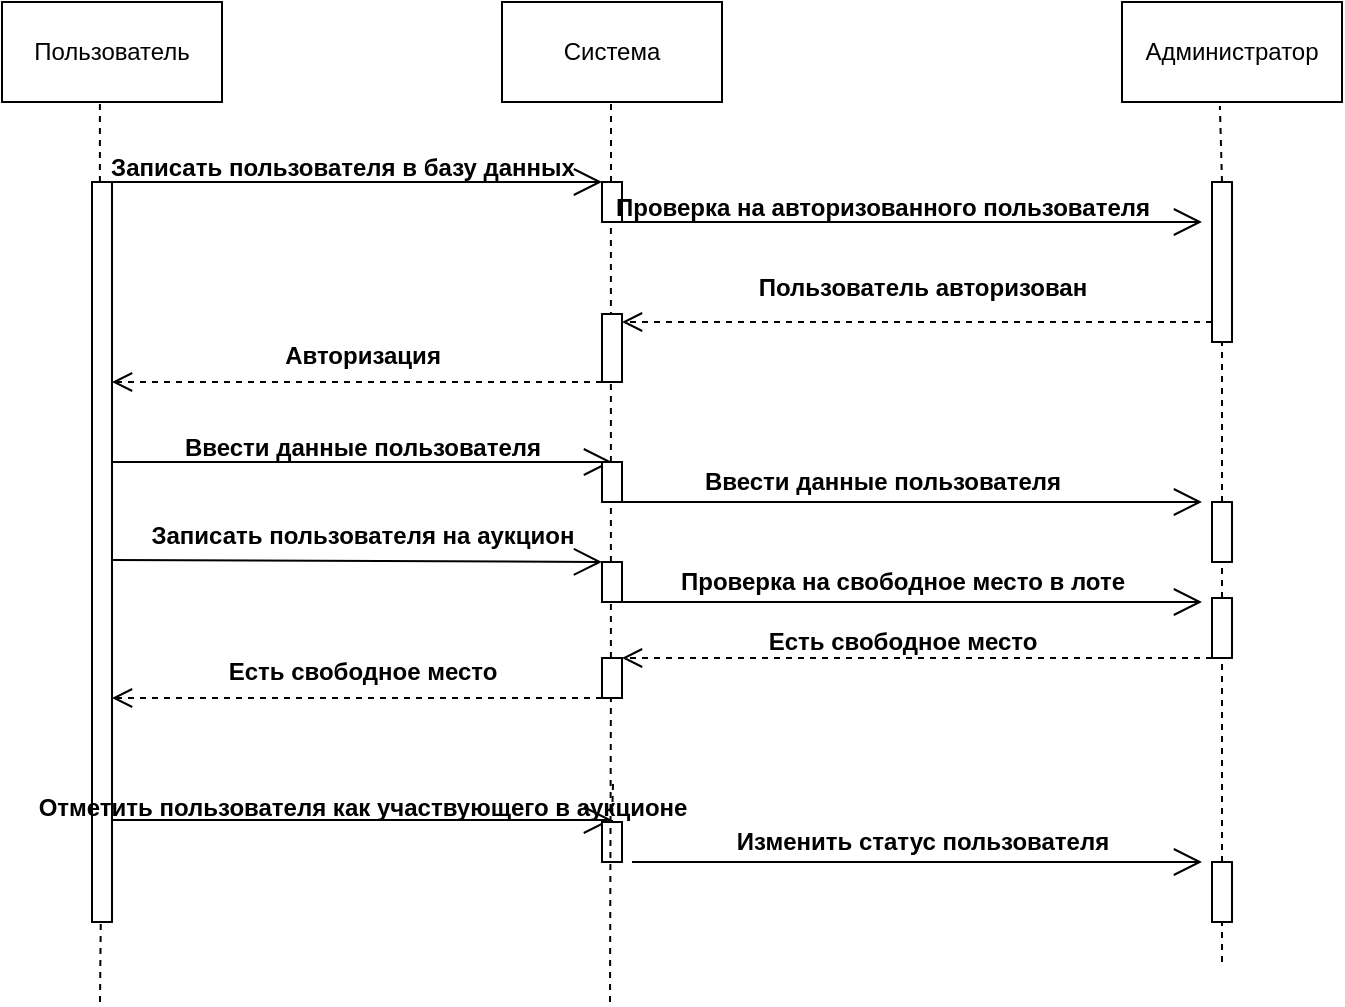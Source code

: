 <mxfile version="27.1.1">
  <diagram name="Страница — 1" id="xv8abH6Gn7maXqwiPjnm">
    <mxGraphModel dx="797" dy="391" grid="1" gridSize="10" guides="1" tooltips="1" connect="1" arrows="1" fold="1" page="1" pageScale="1" pageWidth="827" pageHeight="1169" math="0" shadow="0">
      <root>
        <mxCell id="0" />
        <mxCell id="1" parent="0" />
        <mxCell id="B3g7HZk14HjYSBp_AV-u-1" value="Пользователь" style="html=1;whiteSpace=wrap;" vertex="1" parent="1">
          <mxGeometry x="70" y="60" width="110" height="50" as="geometry" />
        </mxCell>
        <mxCell id="B3g7HZk14HjYSBp_AV-u-2" value="Система" style="html=1;whiteSpace=wrap;" vertex="1" parent="1">
          <mxGeometry x="320" y="60" width="110" height="50" as="geometry" />
        </mxCell>
        <mxCell id="B3g7HZk14HjYSBp_AV-u-3" value="Администратор" style="html=1;whiteSpace=wrap;" vertex="1" parent="1">
          <mxGeometry x="630" y="60" width="110" height="50" as="geometry" />
        </mxCell>
        <mxCell id="B3g7HZk14HjYSBp_AV-u-4" value="" style="endArrow=none;dashed=1;html=1;rounded=0;entryX=0.445;entryY=0.98;entryDx=0;entryDy=0;entryPerimeter=0;" edge="1" parent="1" source="B3g7HZk14HjYSBp_AV-u-9" target="B3g7HZk14HjYSBp_AV-u-1">
          <mxGeometry width="50" height="50" relative="1" as="geometry">
            <mxPoint x="120" y="450" as="sourcePoint" />
            <mxPoint x="150" y="170" as="targetPoint" />
          </mxGeometry>
        </mxCell>
        <mxCell id="B3g7HZk14HjYSBp_AV-u-5" value="" style="endArrow=none;dashed=1;html=1;rounded=0;entryX=0.445;entryY=0.98;entryDx=0;entryDy=0;entryPerimeter=0;" edge="1" parent="1" source="B3g7HZk14HjYSBp_AV-u-11">
          <mxGeometry width="50" height="50" relative="1" as="geometry">
            <mxPoint x="375.5" y="451" as="sourcePoint" />
            <mxPoint x="374.5" y="110" as="targetPoint" />
          </mxGeometry>
        </mxCell>
        <mxCell id="B3g7HZk14HjYSBp_AV-u-6" value="" style="endArrow=none;dashed=1;html=1;rounded=0;entryX=0.445;entryY=1.04;entryDx=0;entryDy=0;entryPerimeter=0;" edge="1" parent="1" target="B3g7HZk14HjYSBp_AV-u-3">
          <mxGeometry width="50" height="50" relative="1" as="geometry">
            <mxPoint x="680" y="150" as="sourcePoint" />
            <mxPoint x="634.5" y="100" as="targetPoint" />
          </mxGeometry>
        </mxCell>
        <mxCell id="B3g7HZk14HjYSBp_AV-u-8" value="" style="endArrow=none;dashed=1;html=1;rounded=0;entryX=0.445;entryY=0.98;entryDx=0;entryDy=0;entryPerimeter=0;" edge="1" parent="1" target="B3g7HZk14HjYSBp_AV-u-9">
          <mxGeometry width="50" height="50" relative="1" as="geometry">
            <mxPoint x="119" y="560" as="sourcePoint" />
            <mxPoint x="119" y="109" as="targetPoint" />
          </mxGeometry>
        </mxCell>
        <mxCell id="B3g7HZk14HjYSBp_AV-u-9" value="" style="html=1;points=[[0,0,0,0,5],[0,1,0,0,-5],[1,0,0,0,5],[1,1,0,0,-5]];perimeter=orthogonalPerimeter;outlineConnect=0;targetShapes=umlLifeline;portConstraint=eastwest;newEdgeStyle={&quot;curved&quot;:0,&quot;rounded&quot;:0};" vertex="1" parent="1">
          <mxGeometry x="115" y="150" width="10" height="370" as="geometry" />
        </mxCell>
        <mxCell id="B3g7HZk14HjYSBp_AV-u-10" value="" style="endArrow=open;endFill=1;endSize=12;html=1;rounded=0;" edge="1" parent="1">
          <mxGeometry width="160" relative="1" as="geometry">
            <mxPoint x="120" y="150" as="sourcePoint" />
            <mxPoint x="370" y="150" as="targetPoint" />
          </mxGeometry>
        </mxCell>
        <mxCell id="B3g7HZk14HjYSBp_AV-u-12" value="" style="endArrow=none;dashed=1;html=1;rounded=0;entryX=0.445;entryY=0.98;entryDx=0;entryDy=0;entryPerimeter=0;" edge="1" parent="1" source="B3g7HZk14HjYSBp_AV-u-31" target="B3g7HZk14HjYSBp_AV-u-11">
          <mxGeometry width="50" height="50" relative="1" as="geometry">
            <mxPoint x="375.5" y="451" as="sourcePoint" />
            <mxPoint x="374.5" y="110" as="targetPoint" />
          </mxGeometry>
        </mxCell>
        <mxCell id="B3g7HZk14HjYSBp_AV-u-11" value="" style="html=1;points=[[0,0,0,0,5],[0,1,0,0,-5],[1,0,0,0,5],[1,1,0,0,-5]];perimeter=orthogonalPerimeter;outlineConnect=0;targetShapes=umlLifeline;portConstraint=eastwest;newEdgeStyle={&quot;curved&quot;:0,&quot;rounded&quot;:0};" vertex="1" parent="1">
          <mxGeometry x="370" y="150" width="10" height="20" as="geometry" />
        </mxCell>
        <mxCell id="B3g7HZk14HjYSBp_AV-u-13" value="Записать пользователя в базу данных" style="text;align=center;fontStyle=1;verticalAlign=middle;spacingLeft=3;spacingRight=3;strokeColor=none;rotatable=0;points=[[0,0.5],[1,0.5]];portConstraint=eastwest;html=1;" vertex="1" parent="1">
          <mxGeometry x="200" y="130" width="80" height="26" as="geometry" />
        </mxCell>
        <mxCell id="B3g7HZk14HjYSBp_AV-u-14" value="" style="endArrow=open;endFill=1;endSize=12;html=1;rounded=0;" edge="1" parent="1">
          <mxGeometry width="160" relative="1" as="geometry">
            <mxPoint x="380" y="170" as="sourcePoint" />
            <mxPoint x="670" y="170" as="targetPoint" />
          </mxGeometry>
        </mxCell>
        <mxCell id="B3g7HZk14HjYSBp_AV-u-16" value="" style="endArrow=none;dashed=1;html=1;rounded=0;" edge="1" parent="1" source="B3g7HZk14HjYSBp_AV-u-35">
          <mxGeometry width="50" height="50" relative="1" as="geometry">
            <mxPoint x="680" y="440" as="sourcePoint" />
            <mxPoint x="680" y="230" as="targetPoint" />
            <Array as="points" />
          </mxGeometry>
        </mxCell>
        <mxCell id="B3g7HZk14HjYSBp_AV-u-17" value="Проверка на авторизованного пользователя" style="text;align=center;fontStyle=1;verticalAlign=middle;spacingLeft=3;spacingRight=3;strokeColor=none;rotatable=0;points=[[0,0.5],[1,0.5]];portConstraint=eastwest;html=1;" vertex="1" parent="1">
          <mxGeometry x="470" y="150" width="80" height="26" as="geometry" />
        </mxCell>
        <mxCell id="B3g7HZk14HjYSBp_AV-u-21" value="" style="html=1;points=[[0,0,0,0,5],[0,1,0,0,-5],[1,0,0,0,5],[1,1,0,0,-5]];perimeter=orthogonalPerimeter;outlineConnect=0;targetShapes=umlLifeline;portConstraint=eastwest;newEdgeStyle={&quot;curved&quot;:0,&quot;rounded&quot;:0};" vertex="1" parent="1">
          <mxGeometry x="675" y="150" width="10" height="80" as="geometry" />
        </mxCell>
        <mxCell id="B3g7HZk14HjYSBp_AV-u-23" value="Пользователь авторизован" style="text;align=center;fontStyle=1;verticalAlign=middle;spacingLeft=3;spacingRight=3;strokeColor=none;rotatable=0;points=[[0,0.5],[1,0.5]];portConstraint=eastwest;html=1;" vertex="1" parent="1">
          <mxGeometry x="490" y="190" width="80" height="26" as="geometry" />
        </mxCell>
        <mxCell id="B3g7HZk14HjYSBp_AV-u-24" value="" style="html=1;verticalAlign=bottom;endArrow=open;dashed=1;endSize=8;curved=0;rounded=0;" edge="1" parent="1" source="B3g7HZk14HjYSBp_AV-u-21">
          <mxGeometry relative="1" as="geometry">
            <mxPoint x="460" y="220" as="sourcePoint" />
            <mxPoint x="380" y="220" as="targetPoint" />
          </mxGeometry>
        </mxCell>
        <mxCell id="B3g7HZk14HjYSBp_AV-u-25" value="" style="html=1;verticalAlign=bottom;endArrow=open;dashed=1;endSize=8;curved=0;rounded=0;" edge="1" parent="1">
          <mxGeometry relative="1" as="geometry">
            <mxPoint x="370" y="250" as="sourcePoint" />
            <mxPoint x="125" y="250" as="targetPoint" />
          </mxGeometry>
        </mxCell>
        <mxCell id="B3g7HZk14HjYSBp_AV-u-26" value="Авторизация" style="text;align=center;fontStyle=1;verticalAlign=middle;spacingLeft=3;spacingRight=3;strokeColor=none;rotatable=0;points=[[0,0.5],[1,0.5]];portConstraint=eastwest;html=1;" vertex="1" parent="1">
          <mxGeometry x="210" y="224" width="80" height="26" as="geometry" />
        </mxCell>
        <mxCell id="B3g7HZk14HjYSBp_AV-u-28" value="" style="html=1;points=[[0,0,0,0,5],[0,1,0,0,-5],[1,0,0,0,5],[1,1,0,0,-5]];perimeter=orthogonalPerimeter;outlineConnect=0;targetShapes=umlLifeline;portConstraint=eastwest;newEdgeStyle={&quot;curved&quot;:0,&quot;rounded&quot;:0};" vertex="1" parent="1">
          <mxGeometry x="370" y="216" width="10" height="34" as="geometry" />
        </mxCell>
        <mxCell id="B3g7HZk14HjYSBp_AV-u-29" value="" style="endArrow=open;endFill=1;endSize=12;html=1;rounded=0;" edge="1" parent="1">
          <mxGeometry width="160" relative="1" as="geometry">
            <mxPoint x="125" y="290" as="sourcePoint" />
            <mxPoint x="375" y="290" as="targetPoint" />
          </mxGeometry>
        </mxCell>
        <mxCell id="B3g7HZk14HjYSBp_AV-u-30" value="Ввести данные пользователя" style="text;align=center;fontStyle=1;verticalAlign=middle;spacingLeft=3;spacingRight=3;strokeColor=none;rotatable=0;points=[[0,0.5],[1,0.5]];portConstraint=eastwest;html=1;" vertex="1" parent="1">
          <mxGeometry x="210" y="270" width="80" height="26" as="geometry" />
        </mxCell>
        <mxCell id="B3g7HZk14HjYSBp_AV-u-32" value="" style="endArrow=none;dashed=1;html=1;rounded=0;entryX=0.445;entryY=0.98;entryDx=0;entryDy=0;entryPerimeter=0;" edge="1" parent="1" source="B3g7HZk14HjYSBp_AV-u-42" target="B3g7HZk14HjYSBp_AV-u-31">
          <mxGeometry width="50" height="50" relative="1" as="geometry">
            <mxPoint x="375.5" y="451" as="sourcePoint" />
            <mxPoint x="374" y="170" as="targetPoint" />
          </mxGeometry>
        </mxCell>
        <mxCell id="B3g7HZk14HjYSBp_AV-u-31" value="" style="html=1;points=[[0,0,0,0,5],[0,1,0,0,-5],[1,0,0,0,5],[1,1,0,0,-5]];perimeter=orthogonalPerimeter;outlineConnect=0;targetShapes=umlLifeline;portConstraint=eastwest;newEdgeStyle={&quot;curved&quot;:0,&quot;rounded&quot;:0};" vertex="1" parent="1">
          <mxGeometry x="370" y="290" width="10" height="20" as="geometry" />
        </mxCell>
        <mxCell id="B3g7HZk14HjYSBp_AV-u-33" value="" style="endArrow=open;endFill=1;endSize=12;html=1;rounded=0;" edge="1" parent="1">
          <mxGeometry width="160" relative="1" as="geometry">
            <mxPoint x="380" y="310" as="sourcePoint" />
            <mxPoint x="670" y="310" as="targetPoint" />
          </mxGeometry>
        </mxCell>
        <mxCell id="B3g7HZk14HjYSBp_AV-u-34" value="Ввести данные пользователя" style="text;align=center;fontStyle=1;verticalAlign=middle;spacingLeft=3;spacingRight=3;strokeColor=none;rotatable=0;points=[[0,0.5],[1,0.5]];portConstraint=eastwest;html=1;" vertex="1" parent="1">
          <mxGeometry x="470" y="287" width="80" height="26" as="geometry" />
        </mxCell>
        <mxCell id="B3g7HZk14HjYSBp_AV-u-36" value="" style="endArrow=none;dashed=1;html=1;rounded=0;" edge="1" parent="1" source="B3g7HZk14HjYSBp_AV-u-47" target="B3g7HZk14HjYSBp_AV-u-35">
          <mxGeometry width="50" height="50" relative="1" as="geometry">
            <mxPoint x="680" y="440" as="sourcePoint" />
            <mxPoint x="680" y="230" as="targetPoint" />
            <Array as="points">
              <mxPoint x="680" y="310" />
            </Array>
          </mxGeometry>
        </mxCell>
        <mxCell id="B3g7HZk14HjYSBp_AV-u-35" value="" style="html=1;points=[[0,0,0,0,5],[0,1,0,0,-5],[1,0,0,0,5],[1,1,0,0,-5]];perimeter=orthogonalPerimeter;outlineConnect=0;targetShapes=umlLifeline;portConstraint=eastwest;newEdgeStyle={&quot;curved&quot;:0,&quot;rounded&quot;:0};" vertex="1" parent="1">
          <mxGeometry x="675" y="310" width="10" height="30" as="geometry" />
        </mxCell>
        <mxCell id="B3g7HZk14HjYSBp_AV-u-37" value="" style="endArrow=open;endFill=1;endSize=12;html=1;rounded=0;" edge="1" parent="1">
          <mxGeometry width="160" relative="1" as="geometry">
            <mxPoint x="125" y="469" as="sourcePoint" />
            <mxPoint x="375" y="469" as="targetPoint" />
          </mxGeometry>
        </mxCell>
        <mxCell id="B3g7HZk14HjYSBp_AV-u-39" value="" style="endArrow=none;dashed=1;html=1;rounded=0;entryX=0.445;entryY=0.98;entryDx=0;entryDy=0;entryPerimeter=0;" edge="1" parent="1" target="B3g7HZk14HjYSBp_AV-u-38">
          <mxGeometry width="50" height="50" relative="1" as="geometry">
            <mxPoint x="375.5" y="451" as="sourcePoint" />
            <mxPoint x="374" y="310" as="targetPoint" />
          </mxGeometry>
        </mxCell>
        <mxCell id="B3g7HZk14HjYSBp_AV-u-38" value="" style="html=1;points=[[0,0,0,0,5],[0,1,0,0,-5],[1,0,0,0,5],[1,1,0,0,-5]];perimeter=orthogonalPerimeter;outlineConnect=0;targetShapes=umlLifeline;portConstraint=eastwest;newEdgeStyle={&quot;curved&quot;:0,&quot;rounded&quot;:0};" vertex="1" parent="1">
          <mxGeometry x="370" y="470" width="10" height="20" as="geometry" />
        </mxCell>
        <mxCell id="B3g7HZk14HjYSBp_AV-u-40" value="Отметить пользователя как участвующего в аукционе" style="text;align=center;fontStyle=1;verticalAlign=middle;spacingLeft=3;spacingRight=3;strokeColor=none;rotatable=0;points=[[0,0.5],[1,0.5]];portConstraint=eastwest;html=1;" vertex="1" parent="1">
          <mxGeometry x="210" y="450" width="80" height="26" as="geometry" />
        </mxCell>
        <mxCell id="B3g7HZk14HjYSBp_AV-u-43" value="" style="endArrow=none;dashed=1;html=1;rounded=0;entryX=0.445;entryY=0.98;entryDx=0;entryDy=0;entryPerimeter=0;" edge="1" parent="1" source="B3g7HZk14HjYSBp_AV-u-50" target="B3g7HZk14HjYSBp_AV-u-42">
          <mxGeometry width="50" height="50" relative="1" as="geometry">
            <mxPoint x="374" y="560" as="sourcePoint" />
            <mxPoint x="374" y="310" as="targetPoint" />
          </mxGeometry>
        </mxCell>
        <mxCell id="B3g7HZk14HjYSBp_AV-u-42" value="" style="html=1;points=[[0,0,0,0,5],[0,1,0,0,-5],[1,0,0,0,5],[1,1,0,0,-5]];perimeter=orthogonalPerimeter;outlineConnect=0;targetShapes=umlLifeline;portConstraint=eastwest;newEdgeStyle={&quot;curved&quot;:0,&quot;rounded&quot;:0};" vertex="1" parent="1">
          <mxGeometry x="370" y="340" width="10" height="20" as="geometry" />
        </mxCell>
        <mxCell id="B3g7HZk14HjYSBp_AV-u-44" value="" style="endArrow=open;endFill=1;endSize=12;html=1;rounded=0;" edge="1" parent="1">
          <mxGeometry width="160" relative="1" as="geometry">
            <mxPoint x="125" y="339" as="sourcePoint" />
            <mxPoint x="370" y="340" as="targetPoint" />
          </mxGeometry>
        </mxCell>
        <mxCell id="B3g7HZk14HjYSBp_AV-u-45" value="Записать пользователя на аукцион" style="text;align=center;fontStyle=1;verticalAlign=middle;spacingLeft=3;spacingRight=3;strokeColor=none;rotatable=0;points=[[0,0.5],[1,0.5]];portConstraint=eastwest;html=1;" vertex="1" parent="1">
          <mxGeometry x="210" y="314" width="80" height="26" as="geometry" />
        </mxCell>
        <mxCell id="B3g7HZk14HjYSBp_AV-u-46" value="" style="endArrow=open;endFill=1;endSize=12;html=1;rounded=0;" edge="1" parent="1">
          <mxGeometry width="160" relative="1" as="geometry">
            <mxPoint x="380" y="360" as="sourcePoint" />
            <mxPoint x="670" y="360" as="targetPoint" />
          </mxGeometry>
        </mxCell>
        <mxCell id="B3g7HZk14HjYSBp_AV-u-48" value="" style="endArrow=none;dashed=1;html=1;rounded=0;" edge="1" parent="1" source="B3g7HZk14HjYSBp_AV-u-58" target="B3g7HZk14HjYSBp_AV-u-47">
          <mxGeometry width="50" height="50" relative="1" as="geometry">
            <mxPoint x="680" y="540" as="sourcePoint" />
            <mxPoint x="680" y="310" as="targetPoint" />
            <Array as="points" />
          </mxGeometry>
        </mxCell>
        <mxCell id="B3g7HZk14HjYSBp_AV-u-47" value="" style="html=1;points=[[0,0,0,0,5],[0,1,0,0,-5],[1,0,0,0,5],[1,1,0,0,-5]];perimeter=orthogonalPerimeter;outlineConnect=0;targetShapes=umlLifeline;portConstraint=eastwest;newEdgeStyle={&quot;curved&quot;:0,&quot;rounded&quot;:0};" vertex="1" parent="1">
          <mxGeometry x="675" y="358" width="10" height="30" as="geometry" />
        </mxCell>
        <mxCell id="B3g7HZk14HjYSBp_AV-u-49" value="" style="html=1;verticalAlign=bottom;endArrow=open;dashed=1;endSize=8;curved=0;rounded=0;" edge="1" parent="1">
          <mxGeometry relative="1" as="geometry">
            <mxPoint x="675" y="388" as="sourcePoint" />
            <mxPoint x="380" y="388" as="targetPoint" />
          </mxGeometry>
        </mxCell>
        <mxCell id="B3g7HZk14HjYSBp_AV-u-51" value="" style="endArrow=none;dashed=1;html=1;rounded=0;entryX=0.445;entryY=0.98;entryDx=0;entryDy=0;entryPerimeter=0;" edge="1" parent="1" target="B3g7HZk14HjYSBp_AV-u-50">
          <mxGeometry width="50" height="50" relative="1" as="geometry">
            <mxPoint x="374" y="560" as="sourcePoint" />
            <mxPoint x="374" y="360" as="targetPoint" />
          </mxGeometry>
        </mxCell>
        <mxCell id="B3g7HZk14HjYSBp_AV-u-50" value="" style="html=1;points=[[0,0,0,0,5],[0,1,0,0,-5],[1,0,0,0,5],[1,1,0,0,-5]];perimeter=orthogonalPerimeter;outlineConnect=0;targetShapes=umlLifeline;portConstraint=eastwest;newEdgeStyle={&quot;curved&quot;:0,&quot;rounded&quot;:0};" vertex="1" parent="1">
          <mxGeometry x="370" y="388" width="10" height="20" as="geometry" />
        </mxCell>
        <mxCell id="B3g7HZk14HjYSBp_AV-u-52" value="" style="html=1;verticalAlign=bottom;endArrow=open;dashed=1;endSize=8;curved=0;rounded=0;" edge="1" parent="1">
          <mxGeometry relative="1" as="geometry">
            <mxPoint x="370" y="408" as="sourcePoint" />
            <mxPoint x="125" y="408" as="targetPoint" />
          </mxGeometry>
        </mxCell>
        <mxCell id="B3g7HZk14HjYSBp_AV-u-53" value="Проверка на свободное место в лоте" style="text;align=center;fontStyle=1;verticalAlign=middle;spacingLeft=3;spacingRight=3;strokeColor=none;rotatable=0;points=[[0,0.5],[1,0.5]];portConstraint=eastwest;html=1;" vertex="1" parent="1">
          <mxGeometry x="480" y="337" width="80" height="26" as="geometry" />
        </mxCell>
        <mxCell id="B3g7HZk14HjYSBp_AV-u-54" value="Есть свободное место" style="text;align=center;fontStyle=1;verticalAlign=middle;spacingLeft=3;spacingRight=3;strokeColor=none;rotatable=0;points=[[0,0.5],[1,0.5]];portConstraint=eastwest;html=1;" vertex="1" parent="1">
          <mxGeometry x="480" y="367" width="80" height="26" as="geometry" />
        </mxCell>
        <mxCell id="B3g7HZk14HjYSBp_AV-u-56" value="Есть свободное место" style="text;align=center;fontStyle=1;verticalAlign=middle;spacingLeft=3;spacingRight=3;strokeColor=none;rotatable=0;points=[[0,0.5],[1,0.5]];portConstraint=eastwest;html=1;" vertex="1" parent="1">
          <mxGeometry x="210" y="382" width="80" height="26" as="geometry" />
        </mxCell>
        <mxCell id="B3g7HZk14HjYSBp_AV-u-57" value="" style="endArrow=open;endFill=1;endSize=12;html=1;rounded=0;" edge="1" parent="1">
          <mxGeometry width="160" relative="1" as="geometry">
            <mxPoint x="385" y="490" as="sourcePoint" />
            <mxPoint x="670" y="490" as="targetPoint" />
          </mxGeometry>
        </mxCell>
        <mxCell id="B3g7HZk14HjYSBp_AV-u-59" value="" style="endArrow=none;dashed=1;html=1;rounded=0;" edge="1" parent="1" target="B3g7HZk14HjYSBp_AV-u-58">
          <mxGeometry width="50" height="50" relative="1" as="geometry">
            <mxPoint x="680" y="540" as="sourcePoint" />
            <mxPoint x="680" y="388" as="targetPoint" />
            <Array as="points" />
          </mxGeometry>
        </mxCell>
        <mxCell id="B3g7HZk14HjYSBp_AV-u-58" value="" style="html=1;points=[[0,0,0,0,5],[0,1,0,0,-5],[1,0,0,0,5],[1,1,0,0,-5]];perimeter=orthogonalPerimeter;outlineConnect=0;targetShapes=umlLifeline;portConstraint=eastwest;newEdgeStyle={&quot;curved&quot;:0,&quot;rounded&quot;:0};" vertex="1" parent="1">
          <mxGeometry x="675" y="490" width="10" height="30" as="geometry" />
        </mxCell>
        <mxCell id="B3g7HZk14HjYSBp_AV-u-60" value="Изменить статус пользователя" style="text;align=center;fontStyle=1;verticalAlign=middle;spacingLeft=3;spacingRight=3;strokeColor=none;rotatable=0;points=[[0,0.5],[1,0.5]];portConstraint=eastwest;html=1;" vertex="1" parent="1">
          <mxGeometry x="490" y="467" width="80" height="26" as="geometry" />
        </mxCell>
      </root>
    </mxGraphModel>
  </diagram>
</mxfile>
